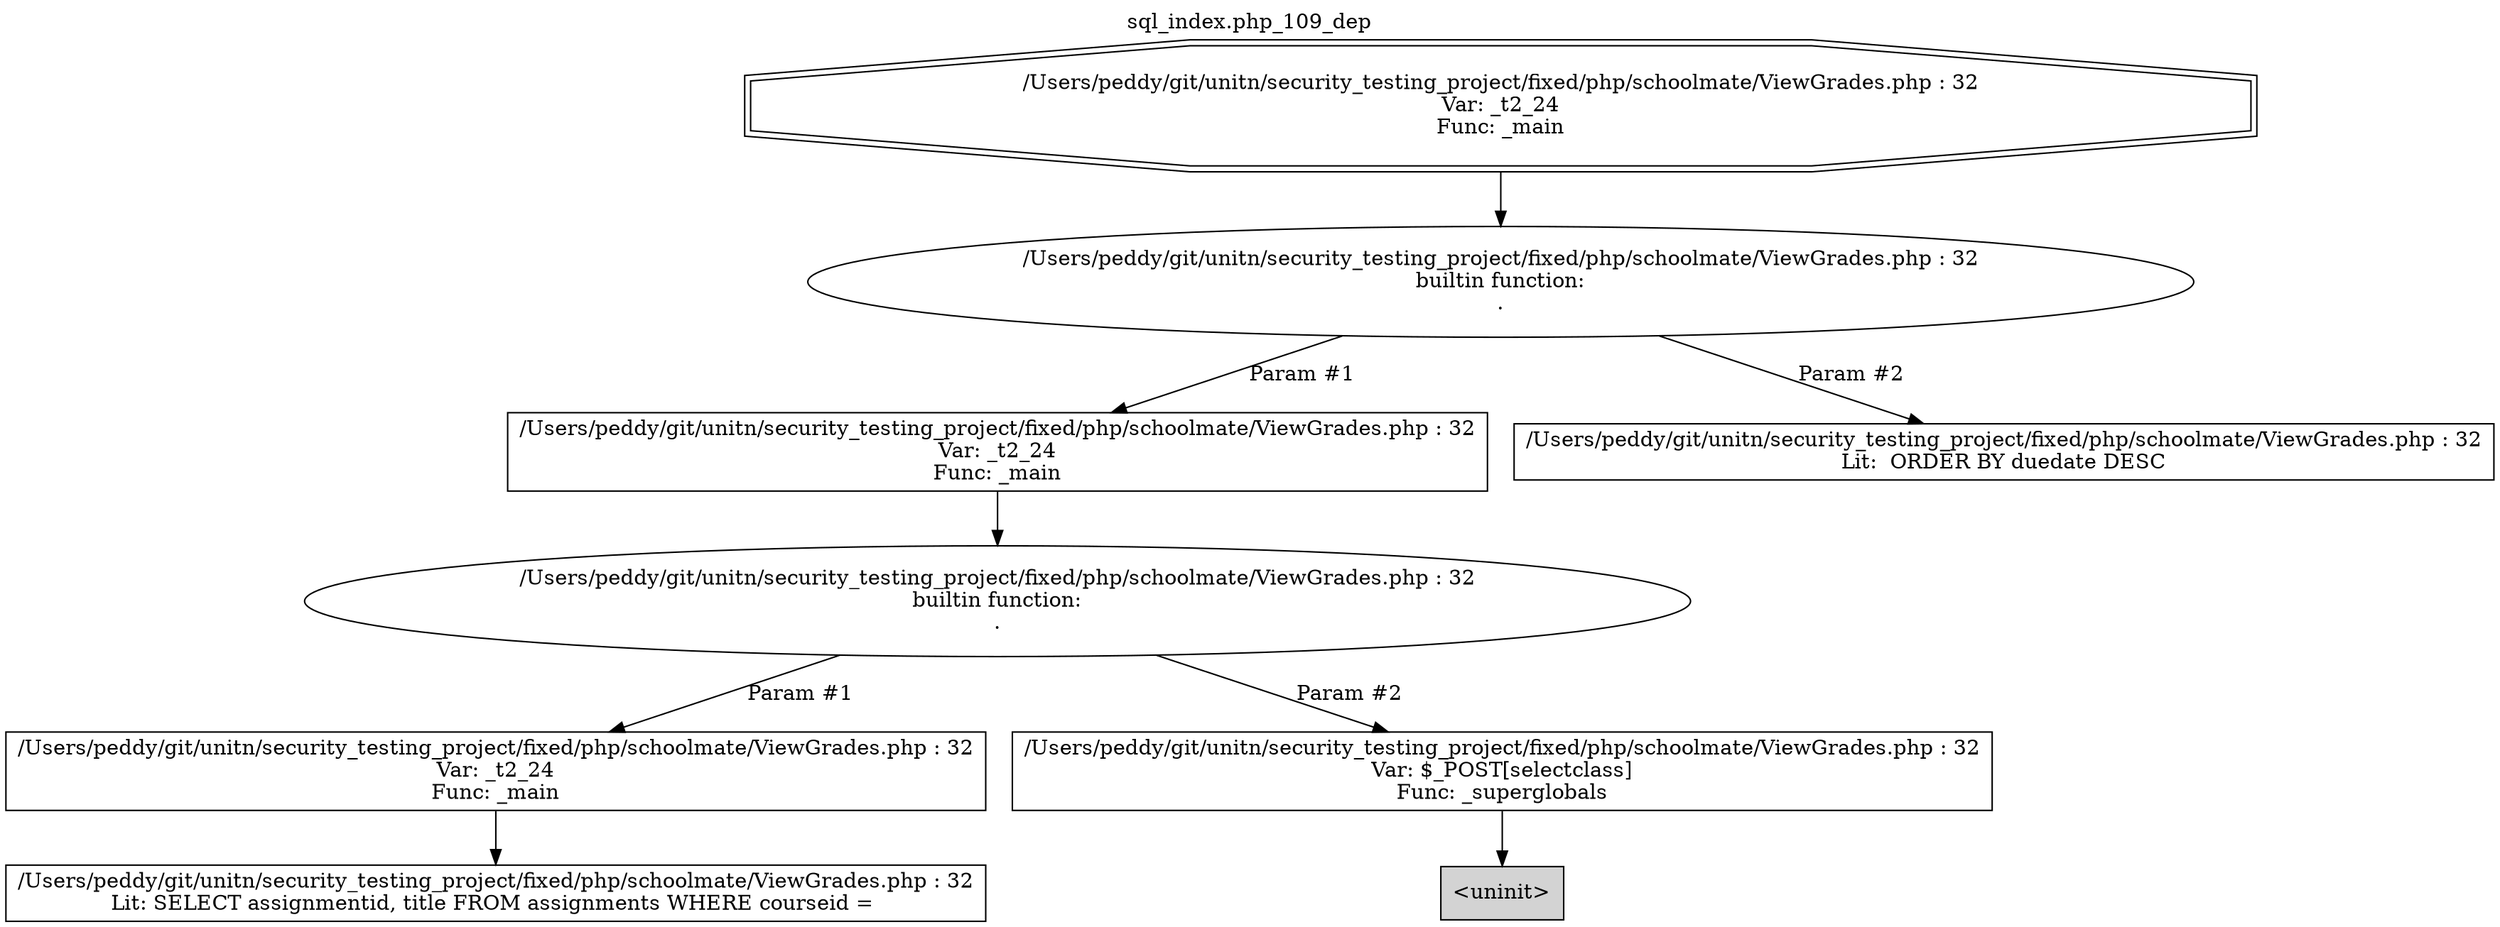 digraph cfg {
  label="sql_index.php_109_dep";
  labelloc=t;
  n1 [shape=doubleoctagon, label="/Users/peddy/git/unitn/security_testing_project/fixed/php/schoolmate/ViewGrades.php : 32\nVar: _t2_24\nFunc: _main\n"];
  n2 [shape=ellipse, label="/Users/peddy/git/unitn/security_testing_project/fixed/php/schoolmate/ViewGrades.php : 32\nbuiltin function:\n.\n"];
  n3 [shape=box, label="/Users/peddy/git/unitn/security_testing_project/fixed/php/schoolmate/ViewGrades.php : 32\nVar: _t2_24\nFunc: _main\n"];
  n4 [shape=ellipse, label="/Users/peddy/git/unitn/security_testing_project/fixed/php/schoolmate/ViewGrades.php : 32\nbuiltin function:\n.\n"];
  n5 [shape=box, label="/Users/peddy/git/unitn/security_testing_project/fixed/php/schoolmate/ViewGrades.php : 32\nVar: _t2_24\nFunc: _main\n"];
  n6 [shape=box, label="/Users/peddy/git/unitn/security_testing_project/fixed/php/schoolmate/ViewGrades.php : 32\nLit: SELECT assignmentid, title FROM assignments WHERE courseid = \n"];
  n7 [shape=box, label="/Users/peddy/git/unitn/security_testing_project/fixed/php/schoolmate/ViewGrades.php : 32\nVar: $_POST[selectclass]\nFunc: _superglobals\n"];
  n8 [shape=box, label="<uninit>",style=filled];
  n9 [shape=box, label="/Users/peddy/git/unitn/security_testing_project/fixed/php/schoolmate/ViewGrades.php : 32\nLit:  ORDER BY duedate DESC\n"];
  n1 -> n2;
  n3 -> n4;
  n5 -> n6;
  n4 -> n5[label="Param #1"];
  n4 -> n7[label="Param #2"];
  n7 -> n8;
  n2 -> n3[label="Param #1"];
  n2 -> n9[label="Param #2"];
}
